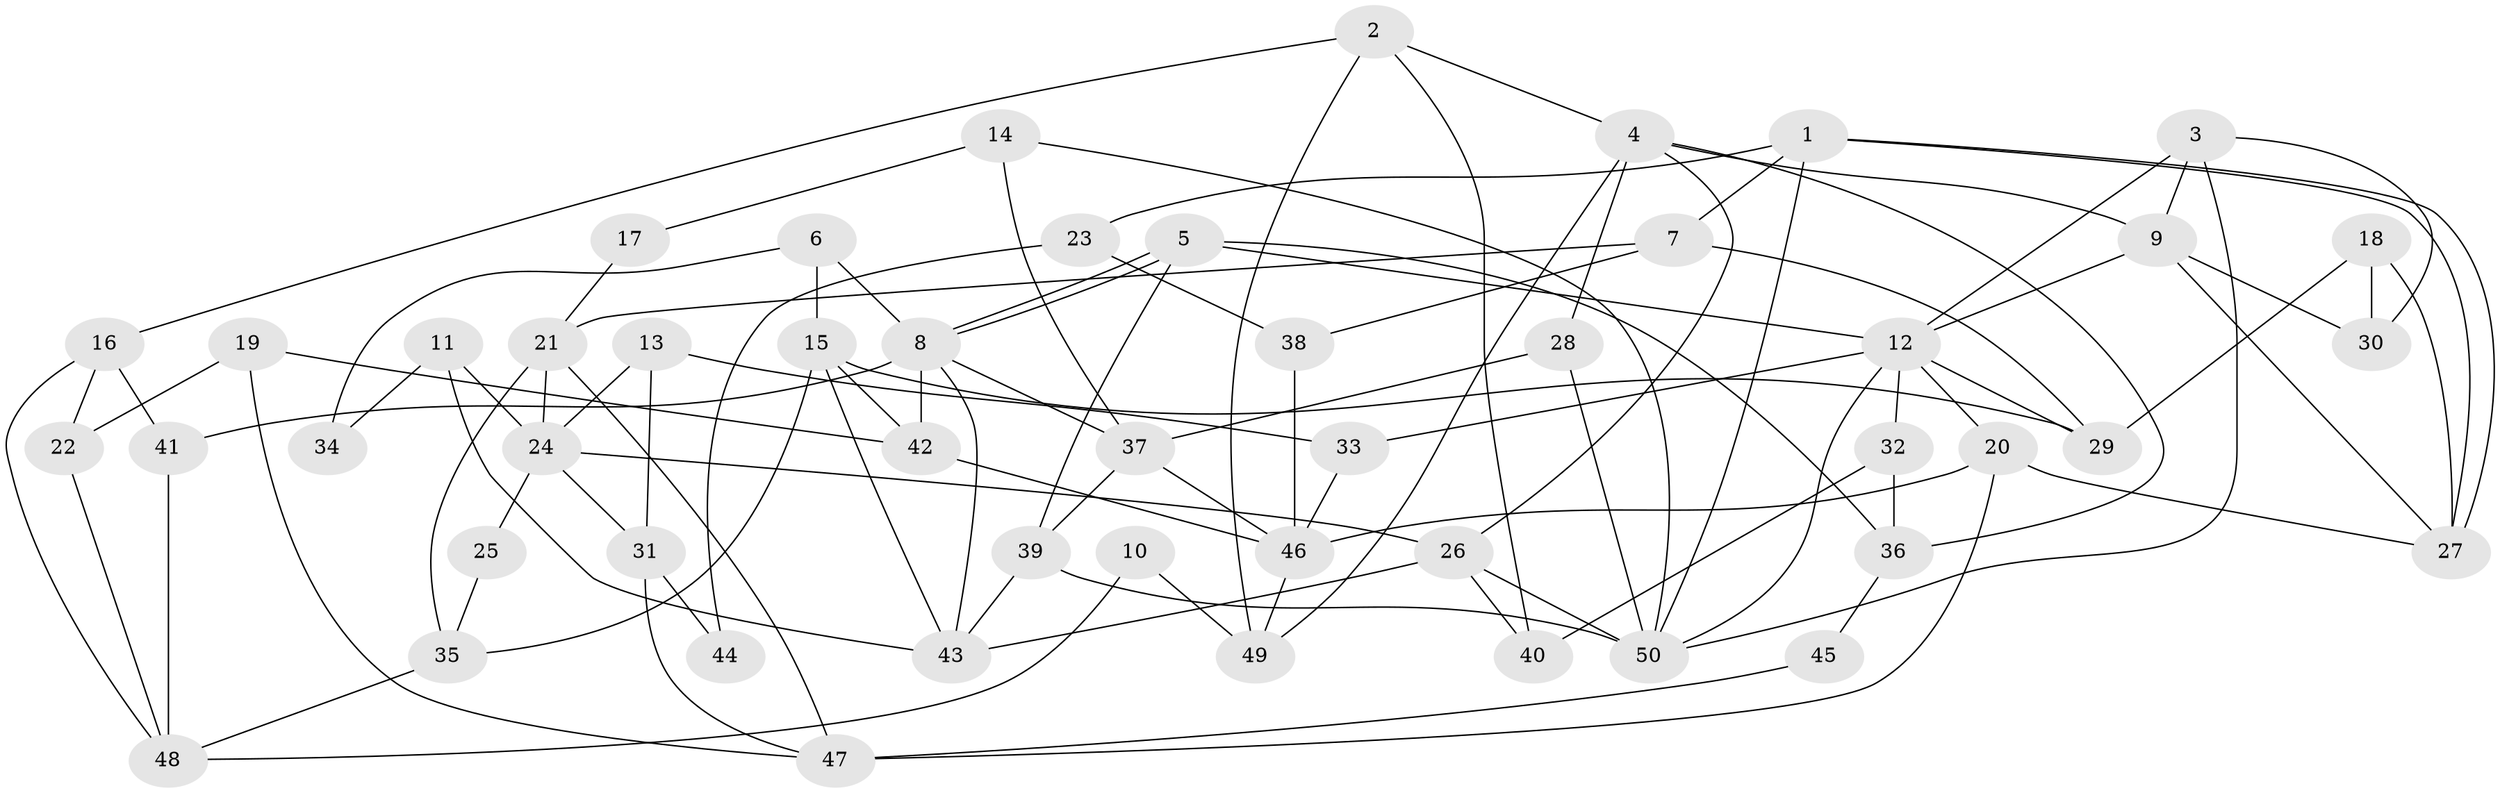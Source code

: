 // coarse degree distribution, {7: 0.06451612903225806, 5: 0.0967741935483871, 4: 0.25806451612903225, 10: 0.03225806451612903, 3: 0.16129032258064516, 6: 0.16129032258064516, 2: 0.22580645161290322}
// Generated by graph-tools (version 1.1) at 2025/50/03/04/25 22:50:49]
// undirected, 50 vertices, 100 edges
graph export_dot {
  node [color=gray90,style=filled];
  1;
  2;
  3;
  4;
  5;
  6;
  7;
  8;
  9;
  10;
  11;
  12;
  13;
  14;
  15;
  16;
  17;
  18;
  19;
  20;
  21;
  22;
  23;
  24;
  25;
  26;
  27;
  28;
  29;
  30;
  31;
  32;
  33;
  34;
  35;
  36;
  37;
  38;
  39;
  40;
  41;
  42;
  43;
  44;
  45;
  46;
  47;
  48;
  49;
  50;
  1 -- 50;
  1 -- 27;
  1 -- 27;
  1 -- 7;
  1 -- 23;
  2 -- 49;
  2 -- 40;
  2 -- 4;
  2 -- 16;
  3 -- 12;
  3 -- 9;
  3 -- 30;
  3 -- 50;
  4 -- 28;
  4 -- 9;
  4 -- 26;
  4 -- 36;
  4 -- 49;
  5 -- 12;
  5 -- 8;
  5 -- 8;
  5 -- 36;
  5 -- 39;
  6 -- 8;
  6 -- 15;
  6 -- 34;
  7 -- 21;
  7 -- 29;
  7 -- 38;
  8 -- 43;
  8 -- 37;
  8 -- 41;
  8 -- 42;
  9 -- 30;
  9 -- 12;
  9 -- 27;
  10 -- 48;
  10 -- 49;
  11 -- 24;
  11 -- 43;
  11 -- 34;
  12 -- 50;
  12 -- 20;
  12 -- 29;
  12 -- 32;
  12 -- 33;
  13 -- 33;
  13 -- 24;
  13 -- 31;
  14 -- 37;
  14 -- 50;
  14 -- 17;
  15 -- 42;
  15 -- 29;
  15 -- 35;
  15 -- 43;
  16 -- 22;
  16 -- 41;
  16 -- 48;
  17 -- 21;
  18 -- 29;
  18 -- 27;
  18 -- 30;
  19 -- 47;
  19 -- 42;
  19 -- 22;
  20 -- 27;
  20 -- 46;
  20 -- 47;
  21 -- 35;
  21 -- 24;
  21 -- 47;
  22 -- 48;
  23 -- 38;
  23 -- 44;
  24 -- 31;
  24 -- 26;
  24 -- 25;
  25 -- 35;
  26 -- 50;
  26 -- 40;
  26 -- 43;
  28 -- 37;
  28 -- 50;
  31 -- 47;
  31 -- 44;
  32 -- 36;
  32 -- 40;
  33 -- 46;
  35 -- 48;
  36 -- 45;
  37 -- 39;
  37 -- 46;
  38 -- 46;
  39 -- 43;
  39 -- 50;
  41 -- 48;
  42 -- 46;
  45 -- 47;
  46 -- 49;
}
